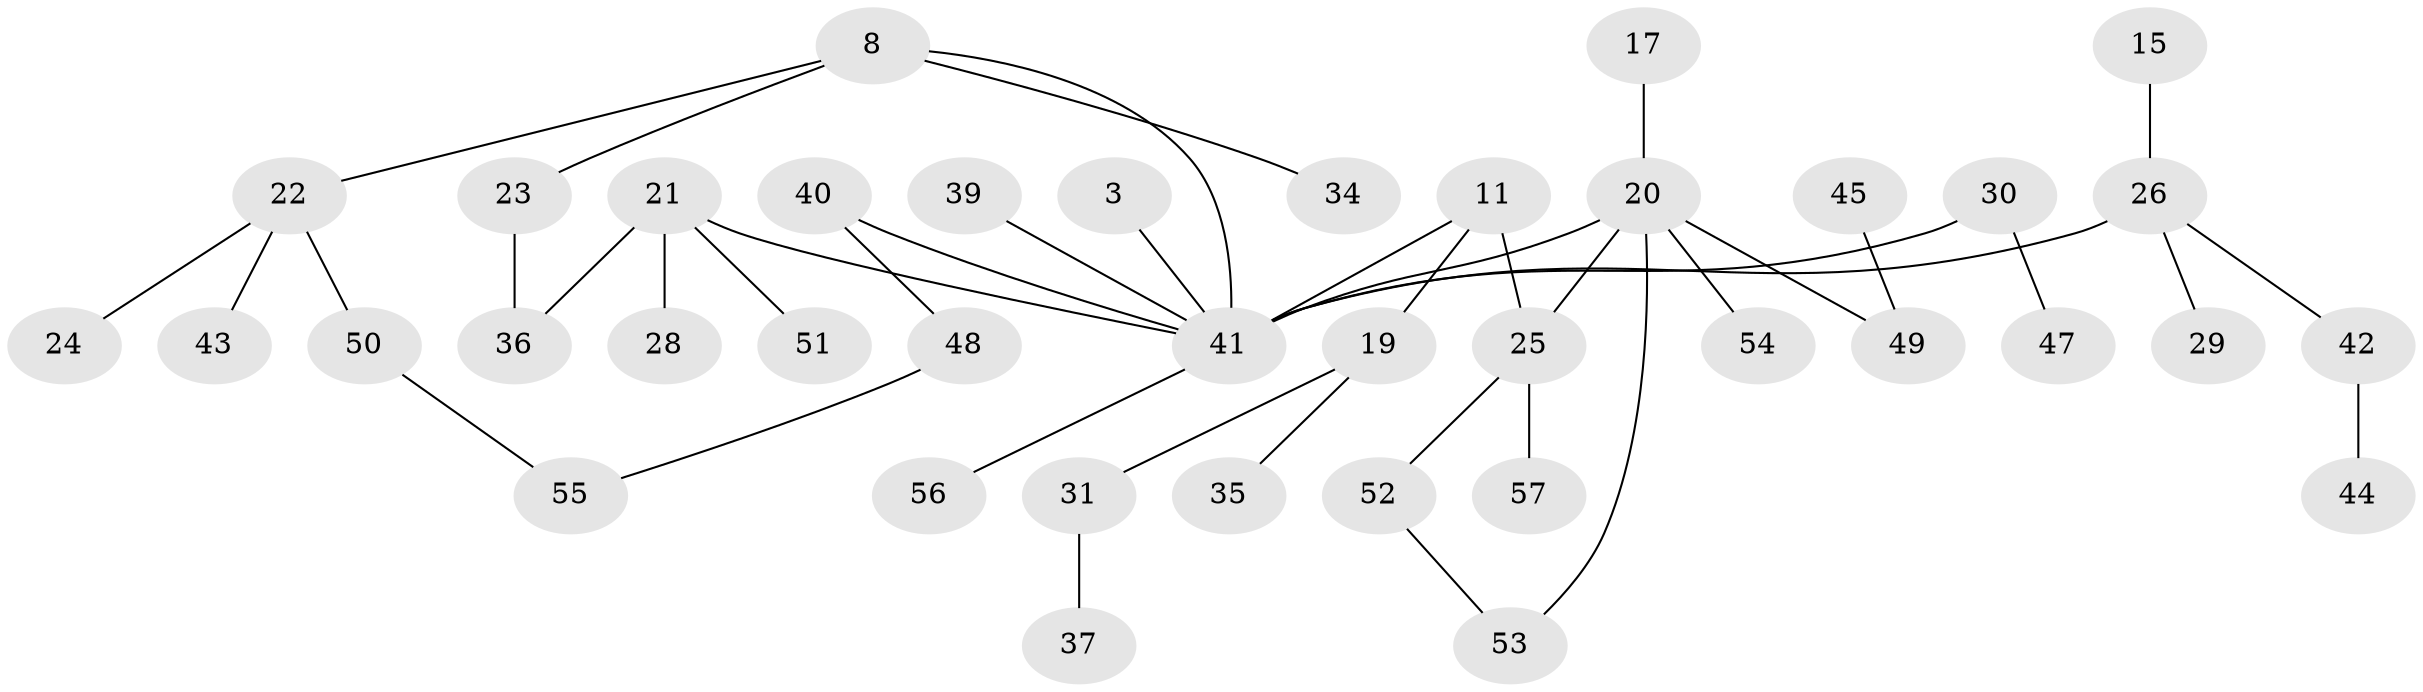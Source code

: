 // original degree distribution, {2: 0.2982456140350877, 6: 0.017543859649122806, 1: 0.3684210526315789, 4: 0.12280701754385964, 5: 0.05263157894736842, 3: 0.14035087719298245}
// Generated by graph-tools (version 1.1) at 2025/44/03/04/25 21:44:32]
// undirected, 39 vertices, 42 edges
graph export_dot {
graph [start="1"]
  node [color=gray90,style=filled];
  3;
  8;
  11 [super="+9"];
  15;
  17;
  19;
  20 [super="+13+12"];
  21 [super="+6+7"];
  22;
  23;
  24;
  25;
  26 [super="+4+16"];
  28;
  29;
  30;
  31;
  34;
  35;
  36;
  37;
  39;
  40;
  41 [super="+32+5"];
  42;
  43;
  44;
  45;
  47;
  48;
  49 [super="+38"];
  50;
  51;
  52 [super="+46"];
  53;
  54;
  55;
  56;
  57;
  3 -- 41;
  8 -- 22;
  8 -- 23;
  8 -- 34;
  8 -- 41;
  11 -- 19;
  11 -- 25;
  11 -- 41;
  15 -- 26;
  17 -- 20;
  19 -- 31;
  19 -- 35;
  20 -- 25 [weight=2];
  20 -- 53;
  20 -- 41 [weight=2];
  20 -- 54;
  20 -- 49;
  21 -- 28;
  21 -- 51;
  21 -- 36;
  21 -- 41;
  22 -- 24;
  22 -- 43;
  22 -- 50;
  23 -- 36;
  25 -- 57;
  25 -- 52;
  26 -- 29;
  26 -- 42;
  26 -- 41 [weight=3];
  30 -- 47;
  30 -- 41;
  31 -- 37;
  39 -- 41;
  40 -- 48;
  40 -- 41;
  41 -- 56;
  42 -- 44;
  45 -- 49;
  48 -- 55;
  50 -- 55;
  52 -- 53;
}
